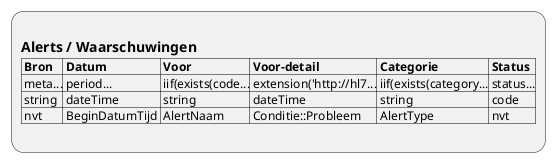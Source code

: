 @startuml ViewDefinition-Flag
:
== Alerts / Waarschuwingen
|= Bron |= Datum |= Voor |= Voor-detail |= Categorie |= Status |
| meta...| period...| iif(exists(code...| extension('http://hl7...| iif(exists(category...| status...|
| string | dateTime | string | dateTime | string | code |
| nvt | BeginDatumTijd | AlertNaam | Conditie::Probleem | AlertType | nvt |
;
@enduml